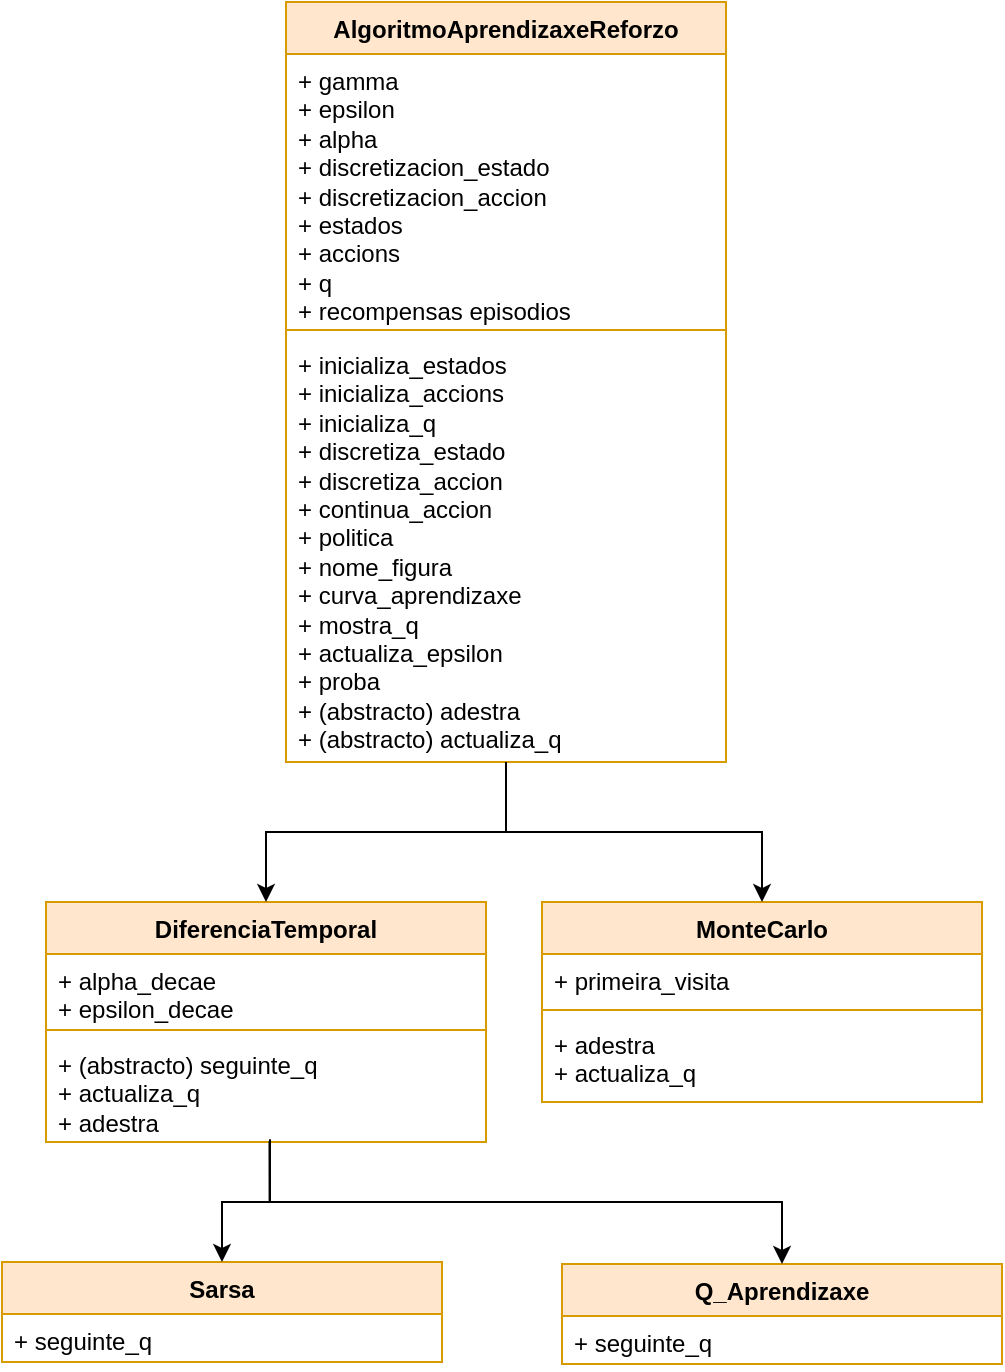 <mxfile version="26.0.15">
  <diagram name="Página-1" id="6hwxjDOl0zYLMndKHYMW">
    <mxGraphModel dx="1405" dy="999" grid="1" gridSize="10" guides="1" tooltips="1" connect="1" arrows="1" fold="1" page="1" pageScale="1" pageWidth="827" pageHeight="1169" math="0" shadow="0">
      <root>
        <mxCell id="0" />
        <mxCell id="1" parent="0" />
        <mxCell id="Kc-MsVQT_cs27wTVky3v-8" value="AlgoritmoAprendizaxeReforzo" style="swimlane;fontStyle=1;align=center;verticalAlign=top;childLayout=stackLayout;horizontal=1;startSize=26;horizontalStack=0;resizeParent=1;resizeParentMax=0;resizeLast=0;collapsible=1;marginBottom=0;whiteSpace=wrap;html=1;fillColor=#ffe6cc;strokeColor=#d79b00;" vertex="1" parent="1">
          <mxGeometry x="200" y="40" width="220" height="380" as="geometry" />
        </mxCell>
        <mxCell id="Kc-MsVQT_cs27wTVky3v-9" value="+ gamma&lt;div&gt;+ epsilon&lt;/div&gt;&lt;div&gt;+ alpha&lt;/div&gt;&lt;div&gt;+ discretizacion_estado&lt;/div&gt;&lt;div&gt;+ discretizacion_accion&lt;/div&gt;&lt;div&gt;+ estados&lt;/div&gt;&lt;div&gt;+ accions&lt;/div&gt;&lt;div&gt;+ q&lt;/div&gt;&lt;div&gt;+ recompensas episodios&lt;/div&gt;&lt;div&gt;&lt;br&gt;&lt;/div&gt;" style="text;strokeColor=none;fillColor=none;align=left;verticalAlign=top;spacingLeft=4;spacingRight=4;overflow=hidden;rotatable=0;points=[[0,0.5],[1,0.5]];portConstraint=eastwest;whiteSpace=wrap;html=1;" vertex="1" parent="Kc-MsVQT_cs27wTVky3v-8">
          <mxGeometry y="26" width="220" height="134" as="geometry" />
        </mxCell>
        <mxCell id="Kc-MsVQT_cs27wTVky3v-10" value="" style="line;strokeWidth=1;fillColor=none;align=left;verticalAlign=middle;spacingTop=-1;spacingLeft=3;spacingRight=3;rotatable=0;labelPosition=right;points=[];portConstraint=eastwest;strokeColor=inherit;" vertex="1" parent="Kc-MsVQT_cs27wTVky3v-8">
          <mxGeometry y="160" width="220" height="8" as="geometry" />
        </mxCell>
        <mxCell id="Kc-MsVQT_cs27wTVky3v-11" value="+ inicializa_estados&lt;div&gt;+ inicializa_accions&lt;/div&gt;&lt;div&gt;+ inicializa_q&lt;/div&gt;&lt;div&gt;+ discretiza_estado&lt;/div&gt;&lt;div&gt;+ discretiza_accion&lt;/div&gt;&lt;div&gt;+ continua_accion&lt;/div&gt;&lt;div&gt;+ politica&lt;/div&gt;&lt;div&gt;+ nome_figura&lt;/div&gt;&lt;div&gt;+ curva_aprendizaxe&lt;/div&gt;&lt;div&gt;+ mostra_q&lt;/div&gt;&lt;div&gt;+ actualiza_epsilon&lt;/div&gt;&lt;div&gt;+ proba&lt;/div&gt;&lt;div&gt;&lt;div&gt;+ (abstracto) adestra&lt;/div&gt;&lt;div&gt;+ (abstracto) actualiza_q&lt;/div&gt;&lt;/div&gt;" style="text;strokeColor=none;fillColor=none;align=left;verticalAlign=top;spacingLeft=4;spacingRight=4;overflow=hidden;rotatable=0;points=[[0,0.5],[1,0.5]];portConstraint=eastwest;whiteSpace=wrap;html=1;" vertex="1" parent="Kc-MsVQT_cs27wTVky3v-8">
          <mxGeometry y="168" width="220" height="212" as="geometry" />
        </mxCell>
        <mxCell id="Kc-MsVQT_cs27wTVky3v-12" value="MonteCarlo" style="swimlane;fontStyle=1;align=center;verticalAlign=top;childLayout=stackLayout;horizontal=1;startSize=26;horizontalStack=0;resizeParent=1;resizeParentMax=0;resizeLast=0;collapsible=1;marginBottom=0;whiteSpace=wrap;html=1;fillColor=#ffe6cc;strokeColor=#d79b00;" vertex="1" parent="1">
          <mxGeometry x="328" y="490" width="220" height="100" as="geometry" />
        </mxCell>
        <mxCell id="Kc-MsVQT_cs27wTVky3v-13" value="+ primeira_visita" style="text;strokeColor=none;fillColor=none;align=left;verticalAlign=top;spacingLeft=4;spacingRight=4;overflow=hidden;rotatable=0;points=[[0,0.5],[1,0.5]];portConstraint=eastwest;whiteSpace=wrap;html=1;" vertex="1" parent="Kc-MsVQT_cs27wTVky3v-12">
          <mxGeometry y="26" width="220" height="24" as="geometry" />
        </mxCell>
        <mxCell id="Kc-MsVQT_cs27wTVky3v-14" value="" style="line;strokeWidth=1;fillColor=none;align=left;verticalAlign=middle;spacingTop=-1;spacingLeft=3;spacingRight=3;rotatable=0;labelPosition=right;points=[];portConstraint=eastwest;strokeColor=inherit;" vertex="1" parent="Kc-MsVQT_cs27wTVky3v-12">
          <mxGeometry y="50" width="220" height="8" as="geometry" />
        </mxCell>
        <mxCell id="Kc-MsVQT_cs27wTVky3v-15" value="&lt;div&gt;&lt;div&gt;+ adestra&lt;/div&gt;&lt;div&gt;+ actualiza_q&lt;/div&gt;&lt;/div&gt;" style="text;strokeColor=none;fillColor=none;align=left;verticalAlign=top;spacingLeft=4;spacingRight=4;overflow=hidden;rotatable=0;points=[[0,0.5],[1,0.5]];portConstraint=eastwest;whiteSpace=wrap;html=1;" vertex="1" parent="Kc-MsVQT_cs27wTVky3v-12">
          <mxGeometry y="58" width="220" height="42" as="geometry" />
        </mxCell>
        <mxCell id="Kc-MsVQT_cs27wTVky3v-16" value="DiferenciaTemporal" style="swimlane;fontStyle=1;align=center;verticalAlign=top;childLayout=stackLayout;horizontal=1;startSize=26;horizontalStack=0;resizeParent=1;resizeParentMax=0;resizeLast=0;collapsible=1;marginBottom=0;whiteSpace=wrap;html=1;fillColor=#ffe6cc;strokeColor=#d79b00;" vertex="1" parent="1">
          <mxGeometry x="80" y="490" width="220" height="120" as="geometry" />
        </mxCell>
        <mxCell id="Kc-MsVQT_cs27wTVky3v-17" value="&lt;div&gt;+ alpha_decae&lt;/div&gt;&lt;div&gt;+ epsilon_decae&lt;/div&gt;" style="text;strokeColor=none;fillColor=none;align=left;verticalAlign=top;spacingLeft=4;spacingRight=4;overflow=hidden;rotatable=0;points=[[0,0.5],[1,0.5]];portConstraint=eastwest;whiteSpace=wrap;html=1;" vertex="1" parent="Kc-MsVQT_cs27wTVky3v-16">
          <mxGeometry y="26" width="220" height="34" as="geometry" />
        </mxCell>
        <mxCell id="Kc-MsVQT_cs27wTVky3v-18" value="" style="line;strokeWidth=1;fillColor=none;align=left;verticalAlign=middle;spacingTop=-1;spacingLeft=3;spacingRight=3;rotatable=0;labelPosition=right;points=[];portConstraint=eastwest;strokeColor=inherit;" vertex="1" parent="Kc-MsVQT_cs27wTVky3v-16">
          <mxGeometry y="60" width="220" height="8" as="geometry" />
        </mxCell>
        <mxCell id="Kc-MsVQT_cs27wTVky3v-19" value="+ (abstracto) seguinte_q&lt;div&gt;+ actualiza_q&lt;/div&gt;&lt;div&gt;+ adestra&lt;/div&gt;&lt;div&gt;&lt;br&gt;&lt;/div&gt;" style="text;strokeColor=none;fillColor=none;align=left;verticalAlign=top;spacingLeft=4;spacingRight=4;overflow=hidden;rotatable=0;points=[[0,0.5],[1,0.5]];portConstraint=eastwest;whiteSpace=wrap;html=1;" vertex="1" parent="Kc-MsVQT_cs27wTVky3v-16">
          <mxGeometry y="68" width="220" height="52" as="geometry" />
        </mxCell>
        <mxCell id="Kc-MsVQT_cs27wTVky3v-24" value="Sarsa" style="swimlane;fontStyle=1;align=center;verticalAlign=top;childLayout=stackLayout;horizontal=1;startSize=26;horizontalStack=0;resizeParent=1;resizeParentMax=0;resizeLast=0;collapsible=1;marginBottom=0;whiteSpace=wrap;html=1;fillColor=#ffe6cc;strokeColor=#d79b00;" vertex="1" parent="1">
          <mxGeometry x="58" y="670" width="220" height="50" as="geometry" />
        </mxCell>
        <mxCell id="Kc-MsVQT_cs27wTVky3v-25" value="+ seguinte_q" style="text;strokeColor=none;fillColor=none;align=left;verticalAlign=top;spacingLeft=4;spacingRight=4;overflow=hidden;rotatable=0;points=[[0,0.5],[1,0.5]];portConstraint=eastwest;whiteSpace=wrap;html=1;" vertex="1" parent="Kc-MsVQT_cs27wTVky3v-24">
          <mxGeometry y="26" width="220" height="24" as="geometry" />
        </mxCell>
        <mxCell id="Kc-MsVQT_cs27wTVky3v-28" value="Q_Aprendizaxe&lt;div&gt;&lt;br&gt;&lt;/div&gt;" style="swimlane;fontStyle=1;align=center;verticalAlign=top;childLayout=stackLayout;horizontal=1;startSize=26;horizontalStack=0;resizeParent=1;resizeParentMax=0;resizeLast=0;collapsible=1;marginBottom=0;whiteSpace=wrap;html=1;fillColor=#ffe6cc;strokeColor=#d79b00;" vertex="1" parent="1">
          <mxGeometry x="338" y="671" width="220" height="50" as="geometry" />
        </mxCell>
        <mxCell id="Kc-MsVQT_cs27wTVky3v-29" value="+ seguinte_q" style="text;strokeColor=none;fillColor=none;align=left;verticalAlign=top;spacingLeft=4;spacingRight=4;overflow=hidden;rotatable=0;points=[[0,0.5],[1,0.5]];portConstraint=eastwest;whiteSpace=wrap;html=1;" vertex="1" parent="Kc-MsVQT_cs27wTVky3v-28">
          <mxGeometry y="26" width="220" height="24" as="geometry" />
        </mxCell>
        <mxCell id="Kc-MsVQT_cs27wTVky3v-30" value="" style="endArrow=classic;html=1;rounded=0;entryX=0.5;entryY=0;entryDx=0;entryDy=0;exitX=0.5;exitY=1;exitDx=0;exitDy=0;edgeStyle=orthogonalEdgeStyle;" edge="1" parent="1" source="Kc-MsVQT_cs27wTVky3v-8" target="Kc-MsVQT_cs27wTVky3v-16">
          <mxGeometry width="50" height="50" relative="1" as="geometry">
            <mxPoint x="340" y="450" as="sourcePoint" />
            <mxPoint x="590" y="380" as="targetPoint" />
          </mxGeometry>
        </mxCell>
        <mxCell id="Kc-MsVQT_cs27wTVky3v-31" value="" style="endArrow=classic;html=1;rounded=0;entryX=0.5;entryY=0;entryDx=0;entryDy=0;exitX=0.5;exitY=1;exitDx=0;exitDy=0;edgeStyle=orthogonalEdgeStyle;" edge="1" parent="1" source="Kc-MsVQT_cs27wTVky3v-8" target="Kc-MsVQT_cs27wTVky3v-12">
          <mxGeometry width="50" height="50" relative="1" as="geometry">
            <mxPoint x="340" y="440" as="sourcePoint" />
            <mxPoint x="590" y="380" as="targetPoint" />
          </mxGeometry>
        </mxCell>
        <mxCell id="Kc-MsVQT_cs27wTVky3v-32" value="" style="endArrow=classic;html=1;rounded=0;entryX=0.5;entryY=0;entryDx=0;entryDy=0;exitX=0.508;exitY=0.994;exitDx=0;exitDy=0;exitPerimeter=0;edgeStyle=orthogonalEdgeStyle;" edge="1" parent="1" source="Kc-MsVQT_cs27wTVky3v-19" target="Kc-MsVQT_cs27wTVky3v-24">
          <mxGeometry width="50" height="50" relative="1" as="geometry">
            <mxPoint x="200" y="660" as="sourcePoint" />
            <mxPoint x="210" y="770" as="targetPoint" />
          </mxGeometry>
        </mxCell>
        <mxCell id="Kc-MsVQT_cs27wTVky3v-35" value="" style="endArrow=classic;html=1;rounded=0;exitX=0.509;exitY=0.974;exitDx=0;exitDy=0;exitPerimeter=0;entryX=0.5;entryY=0;entryDx=0;entryDy=0;edgeStyle=orthogonalEdgeStyle;" edge="1" parent="1" source="Kc-MsVQT_cs27wTVky3v-19" target="Kc-MsVQT_cs27wTVky3v-28">
          <mxGeometry width="50" height="50" relative="1" as="geometry">
            <mxPoint x="290" y="420" as="sourcePoint" />
            <mxPoint x="340" y="370" as="targetPoint" />
            <Array as="points">
              <mxPoint x="192" y="640" />
              <mxPoint x="448" y="640" />
            </Array>
          </mxGeometry>
        </mxCell>
      </root>
    </mxGraphModel>
  </diagram>
</mxfile>
